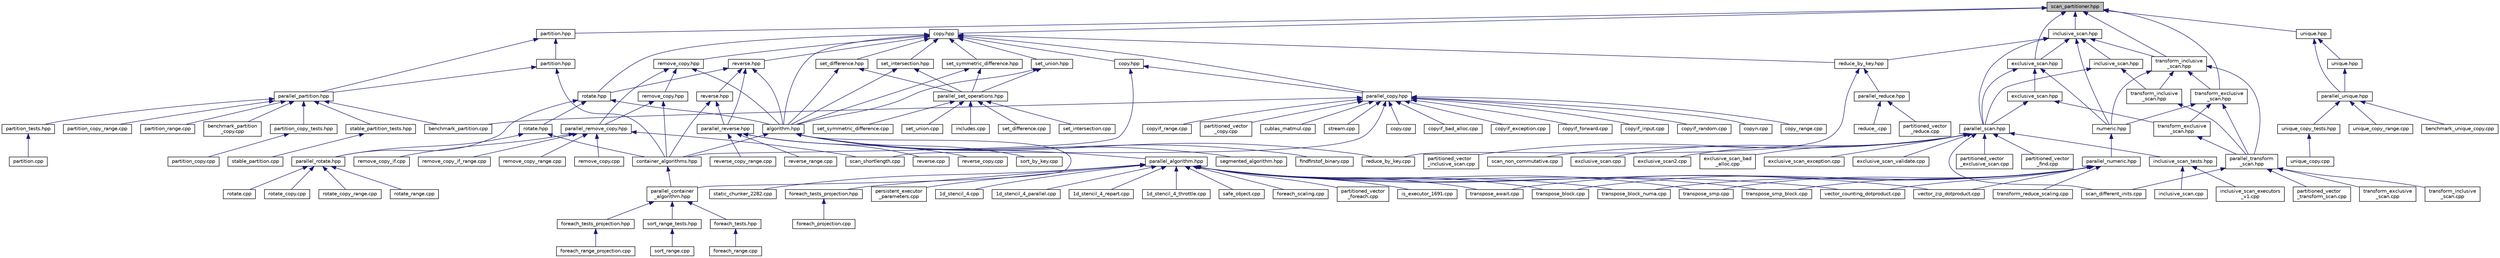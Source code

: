 digraph "scan_partitioner.hpp"
{
  edge [fontname="Helvetica",fontsize="10",labelfontname="Helvetica",labelfontsize="10"];
  node [fontname="Helvetica",fontsize="10",shape=record];
  Node410 [label="scan_partitioner.hpp",height=0.2,width=0.4,color="black", fillcolor="grey75", style="filled", fontcolor="black"];
  Node410 -> Node411 [dir="back",color="midnightblue",fontsize="10",style="solid",fontname="Helvetica"];
  Node411 [label="copy.hpp",height=0.2,width=0.4,color="black", fillcolor="white", style="filled",URL="$d3/d90/algorithms_2copy_8hpp.html"];
  Node411 -> Node412 [dir="back",color="midnightblue",fontsize="10",style="solid",fontname="Helvetica"];
  Node412 [label="parallel_copy.hpp",height=0.2,width=0.4,color="black", fillcolor="white", style="filled",URL="$d8/d06/parallel__copy_8hpp.html"];
  Node412 -> Node413 [dir="back",color="midnightblue",fontsize="10",style="solid",fontname="Helvetica"];
  Node413 [label="cublas_matmul.cpp",height=0.2,width=0.4,color="black", fillcolor="white", style="filled",URL="$dd/d84/cublas__matmul_8cpp.html"];
  Node412 -> Node414 [dir="back",color="midnightblue",fontsize="10",style="solid",fontname="Helvetica"];
  Node414 [label="stream.cpp",height=0.2,width=0.4,color="black", fillcolor="white", style="filled",URL="$da/d5f/stream_8cpp.html"];
  Node412 -> Node415 [dir="back",color="midnightblue",fontsize="10",style="solid",fontname="Helvetica"];
  Node415 [label="benchmark_partition.cpp",height=0.2,width=0.4,color="black", fillcolor="white", style="filled",URL="$d9/d88/benchmark__partition_8cpp.html"];
  Node412 -> Node416 [dir="back",color="midnightblue",fontsize="10",style="solid",fontname="Helvetica"];
  Node416 [label="scan_shortlength.cpp",height=0.2,width=0.4,color="black", fillcolor="white", style="filled",URL="$de/d75/scan__shortlength_8cpp.html"];
  Node412 -> Node417 [dir="back",color="midnightblue",fontsize="10",style="solid",fontname="Helvetica"];
  Node417 [label="copy.cpp",height=0.2,width=0.4,color="black", fillcolor="white", style="filled",URL="$d9/d54/copy_8cpp.html"];
  Node412 -> Node418 [dir="back",color="midnightblue",fontsize="10",style="solid",fontname="Helvetica"];
  Node418 [label="copyif_bad_alloc.cpp",height=0.2,width=0.4,color="black", fillcolor="white", style="filled",URL="$d0/ddd/copyif__bad__alloc_8cpp.html"];
  Node412 -> Node419 [dir="back",color="midnightblue",fontsize="10",style="solid",fontname="Helvetica"];
  Node419 [label="copyif_exception.cpp",height=0.2,width=0.4,color="black", fillcolor="white", style="filled",URL="$dc/d81/copyif__exception_8cpp.html"];
  Node412 -> Node420 [dir="back",color="midnightblue",fontsize="10",style="solid",fontname="Helvetica"];
  Node420 [label="copyif_forward.cpp",height=0.2,width=0.4,color="black", fillcolor="white", style="filled",URL="$d3/d04/copyif__forward_8cpp.html"];
  Node412 -> Node421 [dir="back",color="midnightblue",fontsize="10",style="solid",fontname="Helvetica"];
  Node421 [label="copyif_input.cpp",height=0.2,width=0.4,color="black", fillcolor="white", style="filled",URL="$d5/d41/copyif__input_8cpp.html"];
  Node412 -> Node422 [dir="back",color="midnightblue",fontsize="10",style="solid",fontname="Helvetica"];
  Node422 [label="copyif_random.cpp",height=0.2,width=0.4,color="black", fillcolor="white", style="filled",URL="$dc/d22/copyif__random_8cpp.html"];
  Node412 -> Node423 [dir="back",color="midnightblue",fontsize="10",style="solid",fontname="Helvetica"];
  Node423 [label="copyn.cpp",height=0.2,width=0.4,color="black", fillcolor="white", style="filled",URL="$d3/d44/copyn_8cpp.html"];
  Node412 -> Node424 [dir="back",color="midnightblue",fontsize="10",style="solid",fontname="Helvetica"];
  Node424 [label="copy_range.cpp",height=0.2,width=0.4,color="black", fillcolor="white", style="filled",URL="$d8/d92/copy__range_8cpp.html"];
  Node412 -> Node425 [dir="back",color="midnightblue",fontsize="10",style="solid",fontname="Helvetica"];
  Node425 [label="copyif_range.cpp",height=0.2,width=0.4,color="black", fillcolor="white", style="filled",URL="$dc/dff/copyif__range_8cpp.html"];
  Node412 -> Node426 [dir="back",color="midnightblue",fontsize="10",style="solid",fontname="Helvetica"];
  Node426 [label="partitioned_vector\l_copy.cpp",height=0.2,width=0.4,color="black", fillcolor="white", style="filled",URL="$d9/d91/partitioned__vector__copy_8cpp.html"];
  Node411 -> Node427 [dir="back",color="midnightblue",fontsize="10",style="solid",fontname="Helvetica"];
  Node427 [label="algorithm.hpp",height=0.2,width=0.4,color="black", fillcolor="white", style="filled",URL="$de/d55/algorithm_8hpp.html"];
  Node427 -> Node428 [dir="back",color="midnightblue",fontsize="10",style="solid",fontname="Helvetica"];
  Node428 [label="parallel_algorithm.hpp",height=0.2,width=0.4,color="black", fillcolor="white", style="filled",URL="$d9/db1/parallel__algorithm_8hpp.html"];
  Node428 -> Node429 [dir="back",color="midnightblue",fontsize="10",style="solid",fontname="Helvetica"];
  Node429 [label="1d_stencil_4.cpp",height=0.2,width=0.4,color="black", fillcolor="white", style="filled",URL="$d1/d7d/1d__stencil__4_8cpp.html"];
  Node428 -> Node430 [dir="back",color="midnightblue",fontsize="10",style="solid",fontname="Helvetica"];
  Node430 [label="1d_stencil_4_parallel.cpp",height=0.2,width=0.4,color="black", fillcolor="white", style="filled",URL="$d6/d05/1d__stencil__4__parallel_8cpp.html"];
  Node428 -> Node431 [dir="back",color="midnightblue",fontsize="10",style="solid",fontname="Helvetica"];
  Node431 [label="1d_stencil_4_repart.cpp",height=0.2,width=0.4,color="black", fillcolor="white", style="filled",URL="$d0/d6b/1d__stencil__4__repart_8cpp.html"];
  Node428 -> Node432 [dir="back",color="midnightblue",fontsize="10",style="solid",fontname="Helvetica"];
  Node432 [label="1d_stencil_4_throttle.cpp",height=0.2,width=0.4,color="black", fillcolor="white", style="filled",URL="$d6/de5/1d__stencil__4__throttle_8cpp.html"];
  Node428 -> Node433 [dir="back",color="midnightblue",fontsize="10",style="solid",fontname="Helvetica"];
  Node433 [label="safe_object.cpp",height=0.2,width=0.4,color="black", fillcolor="white", style="filled",URL="$dd/d52/safe__object_8cpp.html"];
  Node428 -> Node434 [dir="back",color="midnightblue",fontsize="10",style="solid",fontname="Helvetica"];
  Node434 [label="vector_counting_dotproduct.cpp",height=0.2,width=0.4,color="black", fillcolor="white", style="filled",URL="$df/de9/vector__counting__dotproduct_8cpp.html"];
  Node428 -> Node435 [dir="back",color="midnightblue",fontsize="10",style="solid",fontname="Helvetica"];
  Node435 [label="vector_zip_dotproduct.cpp",height=0.2,width=0.4,color="black", fillcolor="white", style="filled",URL="$dc/d18/vector__zip__dotproduct_8cpp.html"];
  Node428 -> Node436 [dir="back",color="midnightblue",fontsize="10",style="solid",fontname="Helvetica"];
  Node436 [label="transpose_await.cpp",height=0.2,width=0.4,color="black", fillcolor="white", style="filled",URL="$de/d68/transpose__await_8cpp.html"];
  Node428 -> Node437 [dir="back",color="midnightblue",fontsize="10",style="solid",fontname="Helvetica"];
  Node437 [label="transpose_block.cpp",height=0.2,width=0.4,color="black", fillcolor="white", style="filled",URL="$d0/de1/transpose__block_8cpp.html"];
  Node428 -> Node438 [dir="back",color="midnightblue",fontsize="10",style="solid",fontname="Helvetica"];
  Node438 [label="transpose_block_numa.cpp",height=0.2,width=0.4,color="black", fillcolor="white", style="filled",URL="$dd/d3b/transpose__block__numa_8cpp.html"];
  Node428 -> Node439 [dir="back",color="midnightblue",fontsize="10",style="solid",fontname="Helvetica"];
  Node439 [label="transpose_smp.cpp",height=0.2,width=0.4,color="black", fillcolor="white", style="filled",URL="$d2/d99/transpose__smp_8cpp.html"];
  Node428 -> Node440 [dir="back",color="midnightblue",fontsize="10",style="solid",fontname="Helvetica"];
  Node440 [label="transpose_smp_block.cpp",height=0.2,width=0.4,color="black", fillcolor="white", style="filled",URL="$da/d4d/transpose__smp__block_8cpp.html"];
  Node428 -> Node441 [dir="back",color="midnightblue",fontsize="10",style="solid",fontname="Helvetica"];
  Node441 [label="foreach_scaling.cpp",height=0.2,width=0.4,color="black", fillcolor="white", style="filled",URL="$d4/d94/foreach__scaling_8cpp.html"];
  Node428 -> Node442 [dir="back",color="midnightblue",fontsize="10",style="solid",fontname="Helvetica"];
  Node442 [label="partitioned_vector\l_foreach.cpp",height=0.2,width=0.4,color="black", fillcolor="white", style="filled",URL="$df/d5f/partitioned__vector__foreach_8cpp.html"];
  Node428 -> Node443 [dir="back",color="midnightblue",fontsize="10",style="solid",fontname="Helvetica"];
  Node443 [label="is_executor_1691.cpp",height=0.2,width=0.4,color="black", fillcolor="white", style="filled",URL="$d2/d1e/is__executor__1691_8cpp.html"];
  Node428 -> Node444 [dir="back",color="midnightblue",fontsize="10",style="solid",fontname="Helvetica"];
  Node444 [label="static_chunker_2282.cpp",height=0.2,width=0.4,color="black", fillcolor="white", style="filled",URL="$d5/d52/static__chunker__2282_8cpp.html"];
  Node428 -> Node445 [dir="back",color="midnightblue",fontsize="10",style="solid",fontname="Helvetica"];
  Node445 [label="foreach_tests_projection.hpp",height=0.2,width=0.4,color="black", fillcolor="white", style="filled",URL="$dd/d98/algorithms_2foreach__tests__projection_8hpp.html"];
  Node445 -> Node446 [dir="back",color="midnightblue",fontsize="10",style="solid",fontname="Helvetica"];
  Node446 [label="foreach_projection.cpp",height=0.2,width=0.4,color="black", fillcolor="white", style="filled",URL="$d3/d3e/foreach__projection_8cpp.html"];
  Node428 -> Node447 [dir="back",color="midnightblue",fontsize="10",style="solid",fontname="Helvetica"];
  Node447 [label="persistent_executor\l_parameters.cpp",height=0.2,width=0.4,color="black", fillcolor="white", style="filled",URL="$db/d9b/persistent__executor__parameters_8cpp.html"];
  Node427 -> Node448 [dir="back",color="midnightblue",fontsize="10",style="solid",fontname="Helvetica"];
  Node448 [label="parallel_container\l_algorithm.hpp",height=0.2,width=0.4,color="black", fillcolor="white", style="filled",URL="$d4/d28/parallel__container__algorithm_8hpp.html"];
  Node448 -> Node449 [dir="back",color="midnightblue",fontsize="10",style="solid",fontname="Helvetica"];
  Node449 [label="foreach_tests.hpp",height=0.2,width=0.4,color="black", fillcolor="white", style="filled",URL="$d1/da3/container__algorithms_2foreach__tests_8hpp.html"];
  Node449 -> Node450 [dir="back",color="midnightblue",fontsize="10",style="solid",fontname="Helvetica"];
  Node450 [label="foreach_range.cpp",height=0.2,width=0.4,color="black", fillcolor="white", style="filled",URL="$d1/d8e/foreach__range_8cpp.html"];
  Node448 -> Node451 [dir="back",color="midnightblue",fontsize="10",style="solid",fontname="Helvetica"];
  Node451 [label="foreach_tests_projection.hpp",height=0.2,width=0.4,color="black", fillcolor="white", style="filled",URL="$d4/d89/container__algorithms_2foreach__tests__projection_8hpp.html"];
  Node451 -> Node452 [dir="back",color="midnightblue",fontsize="10",style="solid",fontname="Helvetica"];
  Node452 [label="foreach_range_projection.cpp",height=0.2,width=0.4,color="black", fillcolor="white", style="filled",URL="$d6/d56/foreach__range__projection_8cpp.html"];
  Node448 -> Node453 [dir="back",color="midnightblue",fontsize="10",style="solid",fontname="Helvetica"];
  Node453 [label="sort_range_tests.hpp",height=0.2,width=0.4,color="black", fillcolor="white", style="filled",URL="$df/d52/sort__range__tests_8hpp.html"];
  Node453 -> Node454 [dir="back",color="midnightblue",fontsize="10",style="solid",fontname="Helvetica"];
  Node454 [label="sort_range.cpp",height=0.2,width=0.4,color="black", fillcolor="white", style="filled",URL="$dd/d6a/sort__range_8cpp.html"];
  Node427 -> Node455 [dir="back",color="midnightblue",fontsize="10",style="solid",fontname="Helvetica"];
  Node455 [label="container_algorithms.hpp",height=0.2,width=0.4,color="black", fillcolor="white", style="filled",URL="$de/da1/container__algorithms_8hpp.html"];
  Node455 -> Node448 [dir="back",color="midnightblue",fontsize="10",style="solid",fontname="Helvetica"];
  Node427 -> Node456 [dir="back",color="midnightblue",fontsize="10",style="solid",fontname="Helvetica"];
  Node456 [label="segmented_algorithm.hpp",height=0.2,width=0.4,color="black", fillcolor="white", style="filled",URL="$d2/d57/segmented__algorithm_8hpp.html"];
  Node427 -> Node457 [dir="back",color="midnightblue",fontsize="10",style="solid",fontname="Helvetica"];
  Node457 [label="findfirstof_binary.cpp",height=0.2,width=0.4,color="black", fillcolor="white", style="filled",URL="$db/da2/findfirstof__binary_8cpp.html"];
  Node427 -> Node458 [dir="back",color="midnightblue",fontsize="10",style="solid",fontname="Helvetica"];
  Node458 [label="reduce_by_key.cpp",height=0.2,width=0.4,color="black", fillcolor="white", style="filled",URL="$dd/dde/reduce__by__key_8cpp.html"];
  Node427 -> Node459 [dir="back",color="midnightblue",fontsize="10",style="solid",fontname="Helvetica"];
  Node459 [label="sort_by_key.cpp",height=0.2,width=0.4,color="black", fillcolor="white", style="filled",URL="$df/daa/sort__by__key_8cpp.html"];
  Node411 -> Node460 [dir="back",color="midnightblue",fontsize="10",style="solid",fontname="Helvetica"];
  Node460 [label="reduce_by_key.hpp",height=0.2,width=0.4,color="black", fillcolor="white", style="filled",URL="$d9/d4a/reduce__by__key_8hpp.html"];
  Node460 -> Node461 [dir="back",color="midnightblue",fontsize="10",style="solid",fontname="Helvetica"];
  Node461 [label="parallel_reduce.hpp",height=0.2,width=0.4,color="black", fillcolor="white", style="filled",URL="$d4/d04/parallel__reduce_8hpp.html"];
  Node461 -> Node462 [dir="back",color="midnightblue",fontsize="10",style="solid",fontname="Helvetica"];
  Node462 [label="reduce_.cpp",height=0.2,width=0.4,color="black", fillcolor="white", style="filled",URL="$d5/d03/reduce___8cpp.html"];
  Node461 -> Node463 [dir="back",color="midnightblue",fontsize="10",style="solid",fontname="Helvetica"];
  Node463 [label="partitioned_vector\l_reduce.cpp",height=0.2,width=0.4,color="black", fillcolor="white", style="filled",URL="$d0/d35/partitioned__vector__reduce_8cpp.html"];
  Node460 -> Node458 [dir="back",color="midnightblue",fontsize="10",style="solid",fontname="Helvetica"];
  Node411 -> Node464 [dir="back",color="midnightblue",fontsize="10",style="solid",fontname="Helvetica"];
  Node464 [label="remove_copy.hpp",height=0.2,width=0.4,color="black", fillcolor="white", style="filled",URL="$d6/db8/algorithms_2remove__copy_8hpp.html"];
  Node464 -> Node465 [dir="back",color="midnightblue",fontsize="10",style="solid",fontname="Helvetica"];
  Node465 [label="parallel_remove_copy.hpp",height=0.2,width=0.4,color="black", fillcolor="white", style="filled",URL="$d3/d53/parallel__remove__copy_8hpp.html"];
  Node465 -> Node416 [dir="back",color="midnightblue",fontsize="10",style="solid",fontname="Helvetica"];
  Node465 -> Node466 [dir="back",color="midnightblue",fontsize="10",style="solid",fontname="Helvetica"];
  Node466 [label="remove_copy.cpp",height=0.2,width=0.4,color="black", fillcolor="white", style="filled",URL="$de/db8/remove__copy_8cpp.html"];
  Node465 -> Node467 [dir="back",color="midnightblue",fontsize="10",style="solid",fontname="Helvetica"];
  Node467 [label="remove_copy_if.cpp",height=0.2,width=0.4,color="black", fillcolor="white", style="filled",URL="$d1/d0f/remove__copy__if_8cpp.html"];
  Node465 -> Node468 [dir="back",color="midnightblue",fontsize="10",style="solid",fontname="Helvetica"];
  Node468 [label="remove_copy_if_range.cpp",height=0.2,width=0.4,color="black", fillcolor="white", style="filled",URL="$df/d42/remove__copy__if__range_8cpp.html"];
  Node465 -> Node469 [dir="back",color="midnightblue",fontsize="10",style="solid",fontname="Helvetica"];
  Node469 [label="remove_copy_range.cpp",height=0.2,width=0.4,color="black", fillcolor="white", style="filled",URL="$dd/d90/remove__copy__range_8cpp.html"];
  Node464 -> Node427 [dir="back",color="midnightblue",fontsize="10",style="solid",fontname="Helvetica"];
  Node464 -> Node470 [dir="back",color="midnightblue",fontsize="10",style="solid",fontname="Helvetica"];
  Node470 [label="remove_copy.hpp",height=0.2,width=0.4,color="black", fillcolor="white", style="filled",URL="$d5/d0b/container__algorithms_2remove__copy_8hpp.html"];
  Node470 -> Node465 [dir="back",color="midnightblue",fontsize="10",style="solid",fontname="Helvetica"];
  Node470 -> Node455 [dir="back",color="midnightblue",fontsize="10",style="solid",fontname="Helvetica"];
  Node411 -> Node471 [dir="back",color="midnightblue",fontsize="10",style="solid",fontname="Helvetica"];
  Node471 [label="reverse.hpp",height=0.2,width=0.4,color="black", fillcolor="white", style="filled",URL="$d2/df8/algorithms_2reverse_8hpp.html"];
  Node471 -> Node472 [dir="back",color="midnightblue",fontsize="10",style="solid",fontname="Helvetica"];
  Node472 [label="parallel_reverse.hpp",height=0.2,width=0.4,color="black", fillcolor="white", style="filled",URL="$d0/d25/parallel__reverse_8hpp.html"];
  Node472 -> Node473 [dir="back",color="midnightblue",fontsize="10",style="solid",fontname="Helvetica"];
  Node473 [label="reverse.cpp",height=0.2,width=0.4,color="black", fillcolor="white", style="filled",URL="$d8/dc4/reverse_8cpp.html"];
  Node472 -> Node474 [dir="back",color="midnightblue",fontsize="10",style="solid",fontname="Helvetica"];
  Node474 [label="reverse_copy.cpp",height=0.2,width=0.4,color="black", fillcolor="white", style="filled",URL="$dd/d14/reverse__copy_8cpp.html"];
  Node472 -> Node475 [dir="back",color="midnightblue",fontsize="10",style="solid",fontname="Helvetica"];
  Node475 [label="reverse_copy_range.cpp",height=0.2,width=0.4,color="black", fillcolor="white", style="filled",URL="$dc/d43/reverse__copy__range_8cpp.html"];
  Node472 -> Node476 [dir="back",color="midnightblue",fontsize="10",style="solid",fontname="Helvetica"];
  Node476 [label="reverse_range.cpp",height=0.2,width=0.4,color="black", fillcolor="white", style="filled",URL="$df/de9/reverse__range_8cpp.html"];
  Node471 -> Node427 [dir="back",color="midnightblue",fontsize="10",style="solid",fontname="Helvetica"];
  Node471 -> Node477 [dir="back",color="midnightblue",fontsize="10",style="solid",fontname="Helvetica"];
  Node477 [label="rotate.hpp",height=0.2,width=0.4,color="black", fillcolor="white", style="filled",URL="$da/df0/algorithms_2rotate_8hpp.html"];
  Node477 -> Node478 [dir="back",color="midnightblue",fontsize="10",style="solid",fontname="Helvetica"];
  Node478 [label="parallel_rotate.hpp",height=0.2,width=0.4,color="black", fillcolor="white", style="filled",URL="$db/dcd/parallel__rotate_8hpp.html"];
  Node478 -> Node479 [dir="back",color="midnightblue",fontsize="10",style="solid",fontname="Helvetica"];
  Node479 [label="rotate.cpp",height=0.2,width=0.4,color="black", fillcolor="white", style="filled",URL="$d7/d5d/rotate_8cpp.html"];
  Node478 -> Node480 [dir="back",color="midnightblue",fontsize="10",style="solid",fontname="Helvetica"];
  Node480 [label="rotate_copy.cpp",height=0.2,width=0.4,color="black", fillcolor="white", style="filled",URL="$da/d77/rotate__copy_8cpp.html"];
  Node478 -> Node481 [dir="back",color="midnightblue",fontsize="10",style="solid",fontname="Helvetica"];
  Node481 [label="rotate_copy_range.cpp",height=0.2,width=0.4,color="black", fillcolor="white", style="filled",URL="$df/d8b/rotate__copy__range_8cpp.html"];
  Node478 -> Node482 [dir="back",color="midnightblue",fontsize="10",style="solid",fontname="Helvetica"];
  Node482 [label="rotate_range.cpp",height=0.2,width=0.4,color="black", fillcolor="white", style="filled",URL="$d5/d40/rotate__range_8cpp.html"];
  Node477 -> Node427 [dir="back",color="midnightblue",fontsize="10",style="solid",fontname="Helvetica"];
  Node477 -> Node483 [dir="back",color="midnightblue",fontsize="10",style="solid",fontname="Helvetica"];
  Node483 [label="rotate.hpp",height=0.2,width=0.4,color="black", fillcolor="white", style="filled",URL="$da/d1b/container__algorithms_2rotate_8hpp.html"];
  Node483 -> Node478 [dir="back",color="midnightblue",fontsize="10",style="solid",fontname="Helvetica"];
  Node483 -> Node455 [dir="back",color="midnightblue",fontsize="10",style="solid",fontname="Helvetica"];
  Node471 -> Node484 [dir="back",color="midnightblue",fontsize="10",style="solid",fontname="Helvetica"];
  Node484 [label="reverse.hpp",height=0.2,width=0.4,color="black", fillcolor="white", style="filled",URL="$db/dd1/container__algorithms_2reverse_8hpp.html"];
  Node484 -> Node472 [dir="back",color="midnightblue",fontsize="10",style="solid",fontname="Helvetica"];
  Node484 -> Node455 [dir="back",color="midnightblue",fontsize="10",style="solid",fontname="Helvetica"];
  Node411 -> Node477 [dir="back",color="midnightblue",fontsize="10",style="solid",fontname="Helvetica"];
  Node411 -> Node485 [dir="back",color="midnightblue",fontsize="10",style="solid",fontname="Helvetica"];
  Node485 [label="set_difference.hpp",height=0.2,width=0.4,color="black", fillcolor="white", style="filled",URL="$d9/d20/set__difference_8hpp.html"];
  Node485 -> Node486 [dir="back",color="midnightblue",fontsize="10",style="solid",fontname="Helvetica"];
  Node486 [label="parallel_set_operations.hpp",height=0.2,width=0.4,color="black", fillcolor="white", style="filled",URL="$d6/d3c/parallel__set__operations_8hpp.html"];
  Node486 -> Node487 [dir="back",color="midnightblue",fontsize="10",style="solid",fontname="Helvetica"];
  Node487 [label="includes.cpp",height=0.2,width=0.4,color="black", fillcolor="white", style="filled",URL="$dc/d10/includes_8cpp.html"];
  Node486 -> Node488 [dir="back",color="midnightblue",fontsize="10",style="solid",fontname="Helvetica"];
  Node488 [label="set_difference.cpp",height=0.2,width=0.4,color="black", fillcolor="white", style="filled",URL="$d5/d98/set__difference_8cpp.html"];
  Node486 -> Node489 [dir="back",color="midnightblue",fontsize="10",style="solid",fontname="Helvetica"];
  Node489 [label="set_intersection.cpp",height=0.2,width=0.4,color="black", fillcolor="white", style="filled",URL="$dd/d83/set__intersection_8cpp.html"];
  Node486 -> Node490 [dir="back",color="midnightblue",fontsize="10",style="solid",fontname="Helvetica"];
  Node490 [label="set_symmetric_difference.cpp",height=0.2,width=0.4,color="black", fillcolor="white", style="filled",URL="$d4/d0c/set__symmetric__difference_8cpp.html"];
  Node486 -> Node491 [dir="back",color="midnightblue",fontsize="10",style="solid",fontname="Helvetica"];
  Node491 [label="set_union.cpp",height=0.2,width=0.4,color="black", fillcolor="white", style="filled",URL="$d7/d76/set__union_8cpp.html"];
  Node485 -> Node427 [dir="back",color="midnightblue",fontsize="10",style="solid",fontname="Helvetica"];
  Node411 -> Node492 [dir="back",color="midnightblue",fontsize="10",style="solid",fontname="Helvetica"];
  Node492 [label="set_intersection.hpp",height=0.2,width=0.4,color="black", fillcolor="white", style="filled",URL="$d1/dd5/set__intersection_8hpp.html"];
  Node492 -> Node486 [dir="back",color="midnightblue",fontsize="10",style="solid",fontname="Helvetica"];
  Node492 -> Node427 [dir="back",color="midnightblue",fontsize="10",style="solid",fontname="Helvetica"];
  Node411 -> Node493 [dir="back",color="midnightblue",fontsize="10",style="solid",fontname="Helvetica"];
  Node493 [label="set_symmetric_difference.hpp",height=0.2,width=0.4,color="black", fillcolor="white", style="filled",URL="$de/da4/set__symmetric__difference_8hpp.html"];
  Node493 -> Node486 [dir="back",color="midnightblue",fontsize="10",style="solid",fontname="Helvetica"];
  Node493 -> Node427 [dir="back",color="midnightblue",fontsize="10",style="solid",fontname="Helvetica"];
  Node411 -> Node494 [dir="back",color="midnightblue",fontsize="10",style="solid",fontname="Helvetica"];
  Node494 [label="set_union.hpp",height=0.2,width=0.4,color="black", fillcolor="white", style="filled",URL="$d9/d1a/set__union_8hpp.html"];
  Node494 -> Node486 [dir="back",color="midnightblue",fontsize="10",style="solid",fontname="Helvetica"];
  Node494 -> Node427 [dir="back",color="midnightblue",fontsize="10",style="solid",fontname="Helvetica"];
  Node411 -> Node495 [dir="back",color="midnightblue",fontsize="10",style="solid",fontname="Helvetica"];
  Node495 [label="copy.hpp",height=0.2,width=0.4,color="black", fillcolor="white", style="filled",URL="$dc/de5/container__algorithms_2copy_8hpp.html"];
  Node495 -> Node412 [dir="back",color="midnightblue",fontsize="10",style="solid",fontname="Helvetica"];
  Node495 -> Node455 [dir="back",color="midnightblue",fontsize="10",style="solid",fontname="Helvetica"];
  Node410 -> Node496 [dir="back",color="midnightblue",fontsize="10",style="solid",fontname="Helvetica"];
  Node496 [label="exclusive_scan.hpp",height=0.2,width=0.4,color="black", fillcolor="white", style="filled",URL="$d8/d31/algorithms_2exclusive__scan_8hpp.html"];
  Node496 -> Node497 [dir="back",color="midnightblue",fontsize="10",style="solid",fontname="Helvetica"];
  Node497 [label="parallel_scan.hpp",height=0.2,width=0.4,color="black", fillcolor="white", style="filled",URL="$d6/d0a/parallel__scan_8hpp.html"];
  Node497 -> Node498 [dir="back",color="midnightblue",fontsize="10",style="solid",fontname="Helvetica"];
  Node498 [label="scan_different_inits.cpp",height=0.2,width=0.4,color="black", fillcolor="white", style="filled",URL="$d6/d4b/scan__different__inits_8cpp.html"];
  Node497 -> Node499 [dir="back",color="midnightblue",fontsize="10",style="solid",fontname="Helvetica"];
  Node499 [label="scan_non_commutative.cpp",height=0.2,width=0.4,color="black", fillcolor="white", style="filled",URL="$d8/de4/scan__non__commutative_8cpp.html"];
  Node497 -> Node500 [dir="back",color="midnightblue",fontsize="10",style="solid",fontname="Helvetica"];
  Node500 [label="exclusive_scan.cpp",height=0.2,width=0.4,color="black", fillcolor="white", style="filled",URL="$dc/dd7/exclusive__scan_8cpp.html"];
  Node497 -> Node501 [dir="back",color="midnightblue",fontsize="10",style="solid",fontname="Helvetica"];
  Node501 [label="exclusive_scan2.cpp",height=0.2,width=0.4,color="black", fillcolor="white", style="filled",URL="$dc/dc7/exclusive__scan2_8cpp.html"];
  Node497 -> Node502 [dir="back",color="midnightblue",fontsize="10",style="solid",fontname="Helvetica"];
  Node502 [label="exclusive_scan_bad\l_alloc.cpp",height=0.2,width=0.4,color="black", fillcolor="white", style="filled",URL="$d5/ded/exclusive__scan__bad__alloc_8cpp.html"];
  Node497 -> Node503 [dir="back",color="midnightblue",fontsize="10",style="solid",fontname="Helvetica"];
  Node503 [label="exclusive_scan_exception.cpp",height=0.2,width=0.4,color="black", fillcolor="white", style="filled",URL="$d1/d9b/exclusive__scan__exception_8cpp.html"];
  Node497 -> Node504 [dir="back",color="midnightblue",fontsize="10",style="solid",fontname="Helvetica"];
  Node504 [label="exclusive_scan_validate.cpp",height=0.2,width=0.4,color="black", fillcolor="white", style="filled",URL="$df/d8d/exclusive__scan__validate_8cpp.html"];
  Node497 -> Node505 [dir="back",color="midnightblue",fontsize="10",style="solid",fontname="Helvetica"];
  Node505 [label="inclusive_scan_tests.hpp",height=0.2,width=0.4,color="black", fillcolor="white", style="filled",URL="$d1/d1e/inclusive__scan__tests_8hpp.html"];
  Node505 -> Node506 [dir="back",color="midnightblue",fontsize="10",style="solid",fontname="Helvetica"];
  Node506 [label="inclusive_scan.cpp",height=0.2,width=0.4,color="black", fillcolor="white", style="filled",URL="$d4/d31/inclusive__scan_8cpp.html"];
  Node505 -> Node507 [dir="back",color="midnightblue",fontsize="10",style="solid",fontname="Helvetica"];
  Node507 [label="inclusive_scan_executors\l_v1.cpp",height=0.2,width=0.4,color="black", fillcolor="white", style="filled",URL="$da/dda/inclusive__scan__executors__v1_8cpp.html"];
  Node497 -> Node508 [dir="back",color="midnightblue",fontsize="10",style="solid",fontname="Helvetica"];
  Node508 [label="partitioned_vector\l_exclusive_scan.cpp",height=0.2,width=0.4,color="black", fillcolor="white", style="filled",URL="$d2/dda/partitioned__vector__exclusive__scan_8cpp.html"];
  Node497 -> Node509 [dir="back",color="midnightblue",fontsize="10",style="solid",fontname="Helvetica"];
  Node509 [label="partitioned_vector\l_find.cpp",height=0.2,width=0.4,color="black", fillcolor="white", style="filled",URL="$d7/d04/partitioned__vector__find_8cpp.html"];
  Node497 -> Node510 [dir="back",color="midnightblue",fontsize="10",style="solid",fontname="Helvetica"];
  Node510 [label="partitioned_vector\l_inclusive_scan.cpp",height=0.2,width=0.4,color="black", fillcolor="white", style="filled",URL="$d0/dd9/partitioned__vector__inclusive__scan_8cpp.html"];
  Node496 -> Node511 [dir="back",color="midnightblue",fontsize="10",style="solid",fontname="Helvetica"];
  Node511 [label="numeric.hpp",height=0.2,width=0.4,color="black", fillcolor="white", style="filled",URL="$de/dd5/numeric_8hpp.html"];
  Node511 -> Node512 [dir="back",color="midnightblue",fontsize="10",style="solid",fontname="Helvetica"];
  Node512 [label="parallel_numeric.hpp",height=0.2,width=0.4,color="black", fillcolor="white", style="filled",URL="$d9/db1/parallel__numeric_8hpp.html"];
  Node512 -> Node434 [dir="back",color="midnightblue",fontsize="10",style="solid",fontname="Helvetica"];
  Node512 -> Node435 [dir="back",color="midnightblue",fontsize="10",style="solid",fontname="Helvetica"];
  Node512 -> Node436 [dir="back",color="midnightblue",fontsize="10",style="solid",fontname="Helvetica"];
  Node512 -> Node437 [dir="back",color="midnightblue",fontsize="10",style="solid",fontname="Helvetica"];
  Node512 -> Node438 [dir="back",color="midnightblue",fontsize="10",style="solid",fontname="Helvetica"];
  Node512 -> Node439 [dir="back",color="midnightblue",fontsize="10",style="solid",fontname="Helvetica"];
  Node512 -> Node440 [dir="back",color="midnightblue",fontsize="10",style="solid",fontname="Helvetica"];
  Node512 -> Node513 [dir="back",color="midnightblue",fontsize="10",style="solid",fontname="Helvetica"];
  Node513 [label="transform_reduce_scaling.cpp",height=0.2,width=0.4,color="black", fillcolor="white", style="filled",URL="$db/d2a/transform__reduce__scaling_8cpp.html"];
  Node496 -> Node514 [dir="back",color="midnightblue",fontsize="10",style="solid",fontname="Helvetica"];
  Node514 [label="exclusive_scan.hpp",height=0.2,width=0.4,color="black", fillcolor="white", style="filled",URL="$d0/d53/segmented__algorithms_2exclusive__scan_8hpp.html"];
  Node514 -> Node497 [dir="back",color="midnightblue",fontsize="10",style="solid",fontname="Helvetica"];
  Node514 -> Node515 [dir="back",color="midnightblue",fontsize="10",style="solid",fontname="Helvetica"];
  Node515 [label="transform_exclusive\l_scan.hpp",height=0.2,width=0.4,color="black", fillcolor="white", style="filled",URL="$d2/dda/segmented__algorithms_2transform__exclusive__scan_8hpp.html"];
  Node515 -> Node516 [dir="back",color="midnightblue",fontsize="10",style="solid",fontname="Helvetica"];
  Node516 [label="parallel_transform\l_scan.hpp",height=0.2,width=0.4,color="black", fillcolor="white", style="filled",URL="$da/de2/parallel__transform__scan_8hpp.html"];
  Node516 -> Node498 [dir="back",color="midnightblue",fontsize="10",style="solid",fontname="Helvetica"];
  Node516 -> Node517 [dir="back",color="midnightblue",fontsize="10",style="solid",fontname="Helvetica"];
  Node517 [label="transform_exclusive\l_scan.cpp",height=0.2,width=0.4,color="black", fillcolor="white", style="filled",URL="$d0/d9c/transform__exclusive__scan_8cpp.html"];
  Node516 -> Node518 [dir="back",color="midnightblue",fontsize="10",style="solid",fontname="Helvetica"];
  Node518 [label="transform_inclusive\l_scan.cpp",height=0.2,width=0.4,color="black", fillcolor="white", style="filled",URL="$d0/d83/transform__inclusive__scan_8cpp.html"];
  Node516 -> Node519 [dir="back",color="midnightblue",fontsize="10",style="solid",fontname="Helvetica"];
  Node519 [label="partitioned_vector\l_transform_scan.cpp",height=0.2,width=0.4,color="black", fillcolor="white", style="filled",URL="$d5/d12/partitioned__vector__transform__scan_8cpp.html"];
  Node410 -> Node520 [dir="back",color="midnightblue",fontsize="10",style="solid",fontname="Helvetica"];
  Node520 [label="inclusive_scan.hpp",height=0.2,width=0.4,color="black", fillcolor="white", style="filled",URL="$da/dbf/algorithms_2inclusive__scan_8hpp.html"];
  Node520 -> Node497 [dir="back",color="midnightblue",fontsize="10",style="solid",fontname="Helvetica"];
  Node520 -> Node496 [dir="back",color="midnightblue",fontsize="10",style="solid",fontname="Helvetica"];
  Node520 -> Node460 [dir="back",color="midnightblue",fontsize="10",style="solid",fontname="Helvetica"];
  Node520 -> Node521 [dir="back",color="midnightblue",fontsize="10",style="solid",fontname="Helvetica"];
  Node521 [label="transform_inclusive\l_scan.hpp",height=0.2,width=0.4,color="black", fillcolor="white", style="filled",URL="$d2/dc9/algorithms_2transform__inclusive__scan_8hpp.html"];
  Node521 -> Node516 [dir="back",color="midnightblue",fontsize="10",style="solid",fontname="Helvetica"];
  Node521 -> Node522 [dir="back",color="midnightblue",fontsize="10",style="solid",fontname="Helvetica"];
  Node522 [label="transform_exclusive\l_scan.hpp",height=0.2,width=0.4,color="black", fillcolor="white", style="filled",URL="$d6/d4e/algorithms_2transform__exclusive__scan_8hpp.html"];
  Node522 -> Node516 [dir="back",color="midnightblue",fontsize="10",style="solid",fontname="Helvetica"];
  Node522 -> Node511 [dir="back",color="midnightblue",fontsize="10",style="solid",fontname="Helvetica"];
  Node522 -> Node515 [dir="back",color="midnightblue",fontsize="10",style="solid",fontname="Helvetica"];
  Node521 -> Node511 [dir="back",color="midnightblue",fontsize="10",style="solid",fontname="Helvetica"];
  Node521 -> Node523 [dir="back",color="midnightblue",fontsize="10",style="solid",fontname="Helvetica"];
  Node523 [label="transform_inclusive\l_scan.hpp",height=0.2,width=0.4,color="black", fillcolor="white", style="filled",URL="$d7/d20/segmented__algorithms_2transform__inclusive__scan_8hpp.html"];
  Node523 -> Node516 [dir="back",color="midnightblue",fontsize="10",style="solid",fontname="Helvetica"];
  Node520 -> Node511 [dir="back",color="midnightblue",fontsize="10",style="solid",fontname="Helvetica"];
  Node520 -> Node524 [dir="back",color="midnightblue",fontsize="10",style="solid",fontname="Helvetica"];
  Node524 [label="inclusive_scan.hpp",height=0.2,width=0.4,color="black", fillcolor="white", style="filled",URL="$d8/de5/segmented__algorithms_2inclusive__scan_8hpp.html"];
  Node524 -> Node497 [dir="back",color="midnightblue",fontsize="10",style="solid",fontname="Helvetica"];
  Node524 -> Node523 [dir="back",color="midnightblue",fontsize="10",style="solid",fontname="Helvetica"];
  Node410 -> Node525 [dir="back",color="midnightblue",fontsize="10",style="solid",fontname="Helvetica"];
  Node525 [label="partition.hpp",height=0.2,width=0.4,color="black", fillcolor="white", style="filled",URL="$db/d01/hpx_2parallel_2algorithms_2partition_8hpp.html"];
  Node525 -> Node526 [dir="back",color="midnightblue",fontsize="10",style="solid",fontname="Helvetica"];
  Node526 [label="parallel_partition.hpp",height=0.2,width=0.4,color="black", fillcolor="white", style="filled",URL="$d5/d82/parallel__partition_8hpp.html"];
  Node526 -> Node415 [dir="back",color="midnightblue",fontsize="10",style="solid",fontname="Helvetica"];
  Node526 -> Node527 [dir="back",color="midnightblue",fontsize="10",style="solid",fontname="Helvetica"];
  Node527 [label="benchmark_partition\l_copy.cpp",height=0.2,width=0.4,color="black", fillcolor="white", style="filled",URL="$d3/d0e/benchmark__partition__copy_8cpp.html"];
  Node526 -> Node528 [dir="back",color="midnightblue",fontsize="10",style="solid",fontname="Helvetica"];
  Node528 [label="partition_tests.hpp",height=0.2,width=0.4,color="black", fillcolor="white", style="filled",URL="$df/dd8/partition__tests_8hpp.html"];
  Node528 -> Node529 [dir="back",color="midnightblue",fontsize="10",style="solid",fontname="Helvetica"];
  Node529 [label="partition.cpp",height=0.2,width=0.4,color="black", fillcolor="white", style="filled",URL="$d6/daf/tests_2unit_2parallel_2algorithms_2partition_8cpp.html"];
  Node526 -> Node530 [dir="back",color="midnightblue",fontsize="10",style="solid",fontname="Helvetica"];
  Node530 [label="partition_copy_tests.hpp",height=0.2,width=0.4,color="black", fillcolor="white", style="filled",URL="$d9/dfa/partition__copy__tests_8hpp.html"];
  Node530 -> Node531 [dir="back",color="midnightblue",fontsize="10",style="solid",fontname="Helvetica"];
  Node531 [label="partition_copy.cpp",height=0.2,width=0.4,color="black", fillcolor="white", style="filled",URL="$d8/d61/partition__copy_8cpp.html"];
  Node526 -> Node532 [dir="back",color="midnightblue",fontsize="10",style="solid",fontname="Helvetica"];
  Node532 [label="stable_partition_tests.hpp",height=0.2,width=0.4,color="black", fillcolor="white", style="filled",URL="$d0/d99/stable__partition__tests_8hpp.html"];
  Node532 -> Node533 [dir="back",color="midnightblue",fontsize="10",style="solid",fontname="Helvetica"];
  Node533 [label="stable_partition.cpp",height=0.2,width=0.4,color="black", fillcolor="white", style="filled",URL="$db/dcd/stable__partition_8cpp.html"];
  Node526 -> Node534 [dir="back",color="midnightblue",fontsize="10",style="solid",fontname="Helvetica"];
  Node534 [label="partition_copy_range.cpp",height=0.2,width=0.4,color="black", fillcolor="white", style="filled",URL="$d6/df9/partition__copy__range_8cpp.html"];
  Node526 -> Node535 [dir="back",color="midnightblue",fontsize="10",style="solid",fontname="Helvetica"];
  Node535 [label="partition_range.cpp",height=0.2,width=0.4,color="black", fillcolor="white", style="filled",URL="$da/d9a/partition__range_8cpp.html"];
  Node525 -> Node536 [dir="back",color="midnightblue",fontsize="10",style="solid",fontname="Helvetica"];
  Node536 [label="partition.hpp",height=0.2,width=0.4,color="black", fillcolor="white", style="filled",URL="$d2/d20/hpx_2parallel_2container__algorithms_2partition_8hpp.html"];
  Node536 -> Node526 [dir="back",color="midnightblue",fontsize="10",style="solid",fontname="Helvetica"];
  Node536 -> Node455 [dir="back",color="midnightblue",fontsize="10",style="solid",fontname="Helvetica"];
  Node410 -> Node522 [dir="back",color="midnightblue",fontsize="10",style="solid",fontname="Helvetica"];
  Node410 -> Node521 [dir="back",color="midnightblue",fontsize="10",style="solid",fontname="Helvetica"];
  Node410 -> Node537 [dir="back",color="midnightblue",fontsize="10",style="solid",fontname="Helvetica"];
  Node537 [label="unique.hpp",height=0.2,width=0.4,color="black", fillcolor="white", style="filled",URL="$d8/d56/algorithms_2unique_8hpp.html"];
  Node537 -> Node538 [dir="back",color="midnightblue",fontsize="10",style="solid",fontname="Helvetica"];
  Node538 [label="parallel_unique.hpp",height=0.2,width=0.4,color="black", fillcolor="white", style="filled",URL="$d5/d3a/parallel__unique_8hpp.html"];
  Node538 -> Node539 [dir="back",color="midnightblue",fontsize="10",style="solid",fontname="Helvetica"];
  Node539 [label="benchmark_unique_copy.cpp",height=0.2,width=0.4,color="black", fillcolor="white", style="filled",URL="$d9/d53/benchmark__unique__copy_8cpp.html"];
  Node538 -> Node540 [dir="back",color="midnightblue",fontsize="10",style="solid",fontname="Helvetica"];
  Node540 [label="unique_copy_tests.hpp",height=0.2,width=0.4,color="black", fillcolor="white", style="filled",URL="$d8/dff/unique__copy__tests_8hpp.html"];
  Node540 -> Node541 [dir="back",color="midnightblue",fontsize="10",style="solid",fontname="Helvetica"];
  Node541 [label="unique_copy.cpp",height=0.2,width=0.4,color="black", fillcolor="white", style="filled",URL="$de/dbb/unique__copy_8cpp.html"];
  Node538 -> Node542 [dir="back",color="midnightblue",fontsize="10",style="solid",fontname="Helvetica"];
  Node542 [label="unique_copy_range.cpp",height=0.2,width=0.4,color="black", fillcolor="white", style="filled",URL="$db/d2d/unique__copy__range_8cpp.html"];
  Node537 -> Node543 [dir="back",color="midnightblue",fontsize="10",style="solid",fontname="Helvetica"];
  Node543 [label="unique.hpp",height=0.2,width=0.4,color="black", fillcolor="white", style="filled",URL="$dd/da8/container__algorithms_2unique_8hpp.html"];
  Node543 -> Node538 [dir="back",color="midnightblue",fontsize="10",style="solid",fontname="Helvetica"];
}
